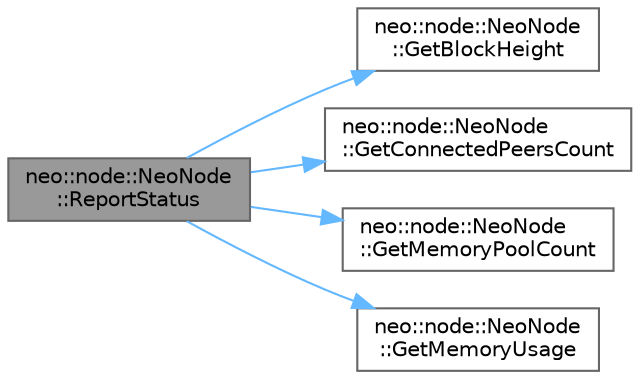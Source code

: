 digraph "neo::node::NeoNode::ReportStatus"
{
 // LATEX_PDF_SIZE
  bgcolor="transparent";
  edge [fontname=Helvetica,fontsize=10,labelfontname=Helvetica,labelfontsize=10];
  node [fontname=Helvetica,fontsize=10,shape=box,height=0.2,width=0.4];
  rankdir="LR";
  Node1 [id="Node000001",label="neo::node::NeoNode\l::ReportStatus",height=0.2,width=0.4,color="gray40", fillcolor="grey60", style="filled", fontcolor="black",tooltip=" "];
  Node1 -> Node2 [id="edge5_Node000001_Node000002",color="steelblue1",style="solid",tooltip=" "];
  Node2 [id="Node000002",label="neo::node::NeoNode\l::GetBlockHeight",height=0.2,width=0.4,color="grey40", fillcolor="white", style="filled",URL="$classneo_1_1node_1_1_neo_node.html#a29eafd45b6d0908a7449bd7f72d880b2",tooltip="Get the current blockchain height."];
  Node1 -> Node3 [id="edge6_Node000001_Node000003",color="steelblue1",style="solid",tooltip=" "];
  Node3 [id="Node000003",label="neo::node::NeoNode\l::GetConnectedPeersCount",height=0.2,width=0.4,color="grey40", fillcolor="white", style="filled",URL="$classneo_1_1node_1_1_neo_node.html#a934c761a0567eb097ef40f22e322f03e",tooltip="Get the number of connected peers."];
  Node1 -> Node4 [id="edge7_Node000001_Node000004",color="steelblue1",style="solid",tooltip=" "];
  Node4 [id="Node000004",label="neo::node::NeoNode\l::GetMemoryPoolCount",height=0.2,width=0.4,color="grey40", fillcolor="white", style="filled",URL="$classneo_1_1node_1_1_neo_node.html#a921dcff6357f4bfbb82023ef102c7d9e",tooltip="Get memory pool transaction count."];
  Node1 -> Node5 [id="edge8_Node000001_Node000005",color="steelblue1",style="solid",tooltip=" "];
  Node5 [id="Node000005",label="neo::node::NeoNode\l::GetMemoryUsage",height=0.2,width=0.4,color="grey40", fillcolor="white", style="filled",URL="$classneo_1_1node_1_1_neo_node.html#a39b0c343110897add1ca8b3a9f23fd97",tooltip=" "];
}
